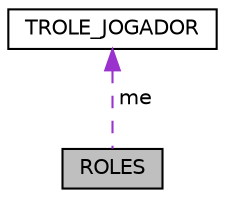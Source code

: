 digraph "ROLES"
{
  edge [fontname="Helvetica",fontsize="10",labelfontname="Helvetica",labelfontsize="10"];
  node [fontname="Helvetica",fontsize="10",shape=record];
  Node1 [label="ROLES",height=0.2,width=0.4,color="black", fillcolor="grey75", style="filled", fontcolor="black"];
  Node2 -> Node1 [dir="back",color="darkorchid3",fontsize="10",style="dashed",label=" me" ,fontname="Helvetica"];
  Node2 [label="TROLE_JOGADOR",height=0.2,width=0.4,color="black", fillcolor="white", style="filled",URL="$structTROLE__JOGADOR.html"];
}
